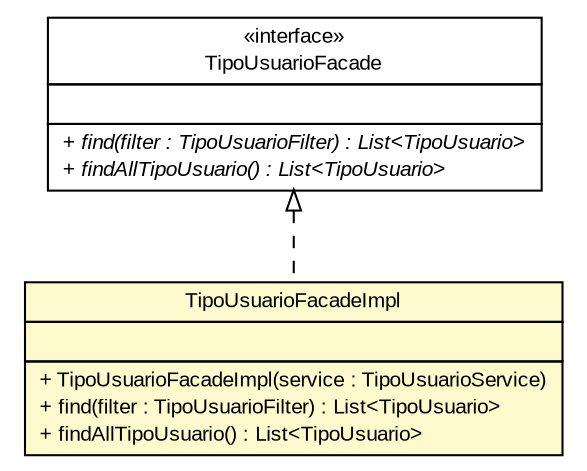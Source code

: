 #!/usr/local/bin/dot
#
# Class diagram 
# Generated by UMLGraph version R5_6 (http://www.umlgraph.org/)
#

digraph G {
	edge [fontname="arial",fontsize=10,labelfontname="arial",labelfontsize=10];
	node [fontname="arial",fontsize=10,shape=plaintext];
	nodesep=0.25;
	ranksep=0.5;
	// br.gov.to.sefaz.seg.business.gestao.facade.TipoUsuarioFacade
	c859718 [label=<<table title="br.gov.to.sefaz.seg.business.gestao.facade.TipoUsuarioFacade" border="0" cellborder="1" cellspacing="0" cellpadding="2" port="p" href="../TipoUsuarioFacade.html">
		<tr><td><table border="0" cellspacing="0" cellpadding="1">
<tr><td align="center" balign="center"> &#171;interface&#187; </td></tr>
<tr><td align="center" balign="center"> TipoUsuarioFacade </td></tr>
		</table></td></tr>
		<tr><td><table border="0" cellspacing="0" cellpadding="1">
<tr><td align="left" balign="left">  </td></tr>
		</table></td></tr>
		<tr><td><table border="0" cellspacing="0" cellpadding="1">
<tr><td align="left" balign="left"><font face="arial italic" point-size="10.0"> + find(filter : TipoUsuarioFilter) : List&lt;TipoUsuario&gt; </font></td></tr>
<tr><td align="left" balign="left"><font face="arial italic" point-size="10.0"> + findAllTipoUsuario() : List&lt;TipoUsuario&gt; </font></td></tr>
		</table></td></tr>
		</table>>, URL="../TipoUsuarioFacade.html", fontname="arial", fontcolor="black", fontsize=10.0];
	// br.gov.to.sefaz.seg.business.gestao.facade.impl.TipoUsuarioFacadeImpl
	c859732 [label=<<table title="br.gov.to.sefaz.seg.business.gestao.facade.impl.TipoUsuarioFacadeImpl" border="0" cellborder="1" cellspacing="0" cellpadding="2" port="p" bgcolor="lemonChiffon" href="./TipoUsuarioFacadeImpl.html">
		<tr><td><table border="0" cellspacing="0" cellpadding="1">
<tr><td align="center" balign="center"> TipoUsuarioFacadeImpl </td></tr>
		</table></td></tr>
		<tr><td><table border="0" cellspacing="0" cellpadding="1">
<tr><td align="left" balign="left">  </td></tr>
		</table></td></tr>
		<tr><td><table border="0" cellspacing="0" cellpadding="1">
<tr><td align="left" balign="left"> + TipoUsuarioFacadeImpl(service : TipoUsuarioService) </td></tr>
<tr><td align="left" balign="left"> + find(filter : TipoUsuarioFilter) : List&lt;TipoUsuario&gt; </td></tr>
<tr><td align="left" balign="left"> + findAllTipoUsuario() : List&lt;TipoUsuario&gt; </td></tr>
		</table></td></tr>
		</table>>, URL="./TipoUsuarioFacadeImpl.html", fontname="arial", fontcolor="black", fontsize=10.0];
	//br.gov.to.sefaz.seg.business.gestao.facade.impl.TipoUsuarioFacadeImpl implements br.gov.to.sefaz.seg.business.gestao.facade.TipoUsuarioFacade
	c859718:p -> c859732:p [dir=back,arrowtail=empty,style=dashed];
}

